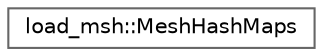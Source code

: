 digraph "Graphical Class Hierarchy"
{
 // LATEX_PDF_SIZE
  bgcolor="transparent";
  edge [fontname=Helvetica,fontsize=10,labelfontname=Helvetica,labelfontsize=10];
  node [fontname=Helvetica,fontsize=10,shape=box,height=0.2,width=0.4];
  rankdir="LR";
  Node0 [id="Node000000",label="load_msh::MeshHashMaps",height=0.2,width=0.4,color="grey40", fillcolor="white", style="filled",URL="$classload__msh_1_1_mesh_hash_maps.html",tooltip="Generate hash maps for mesh nodes and elements."];
}
